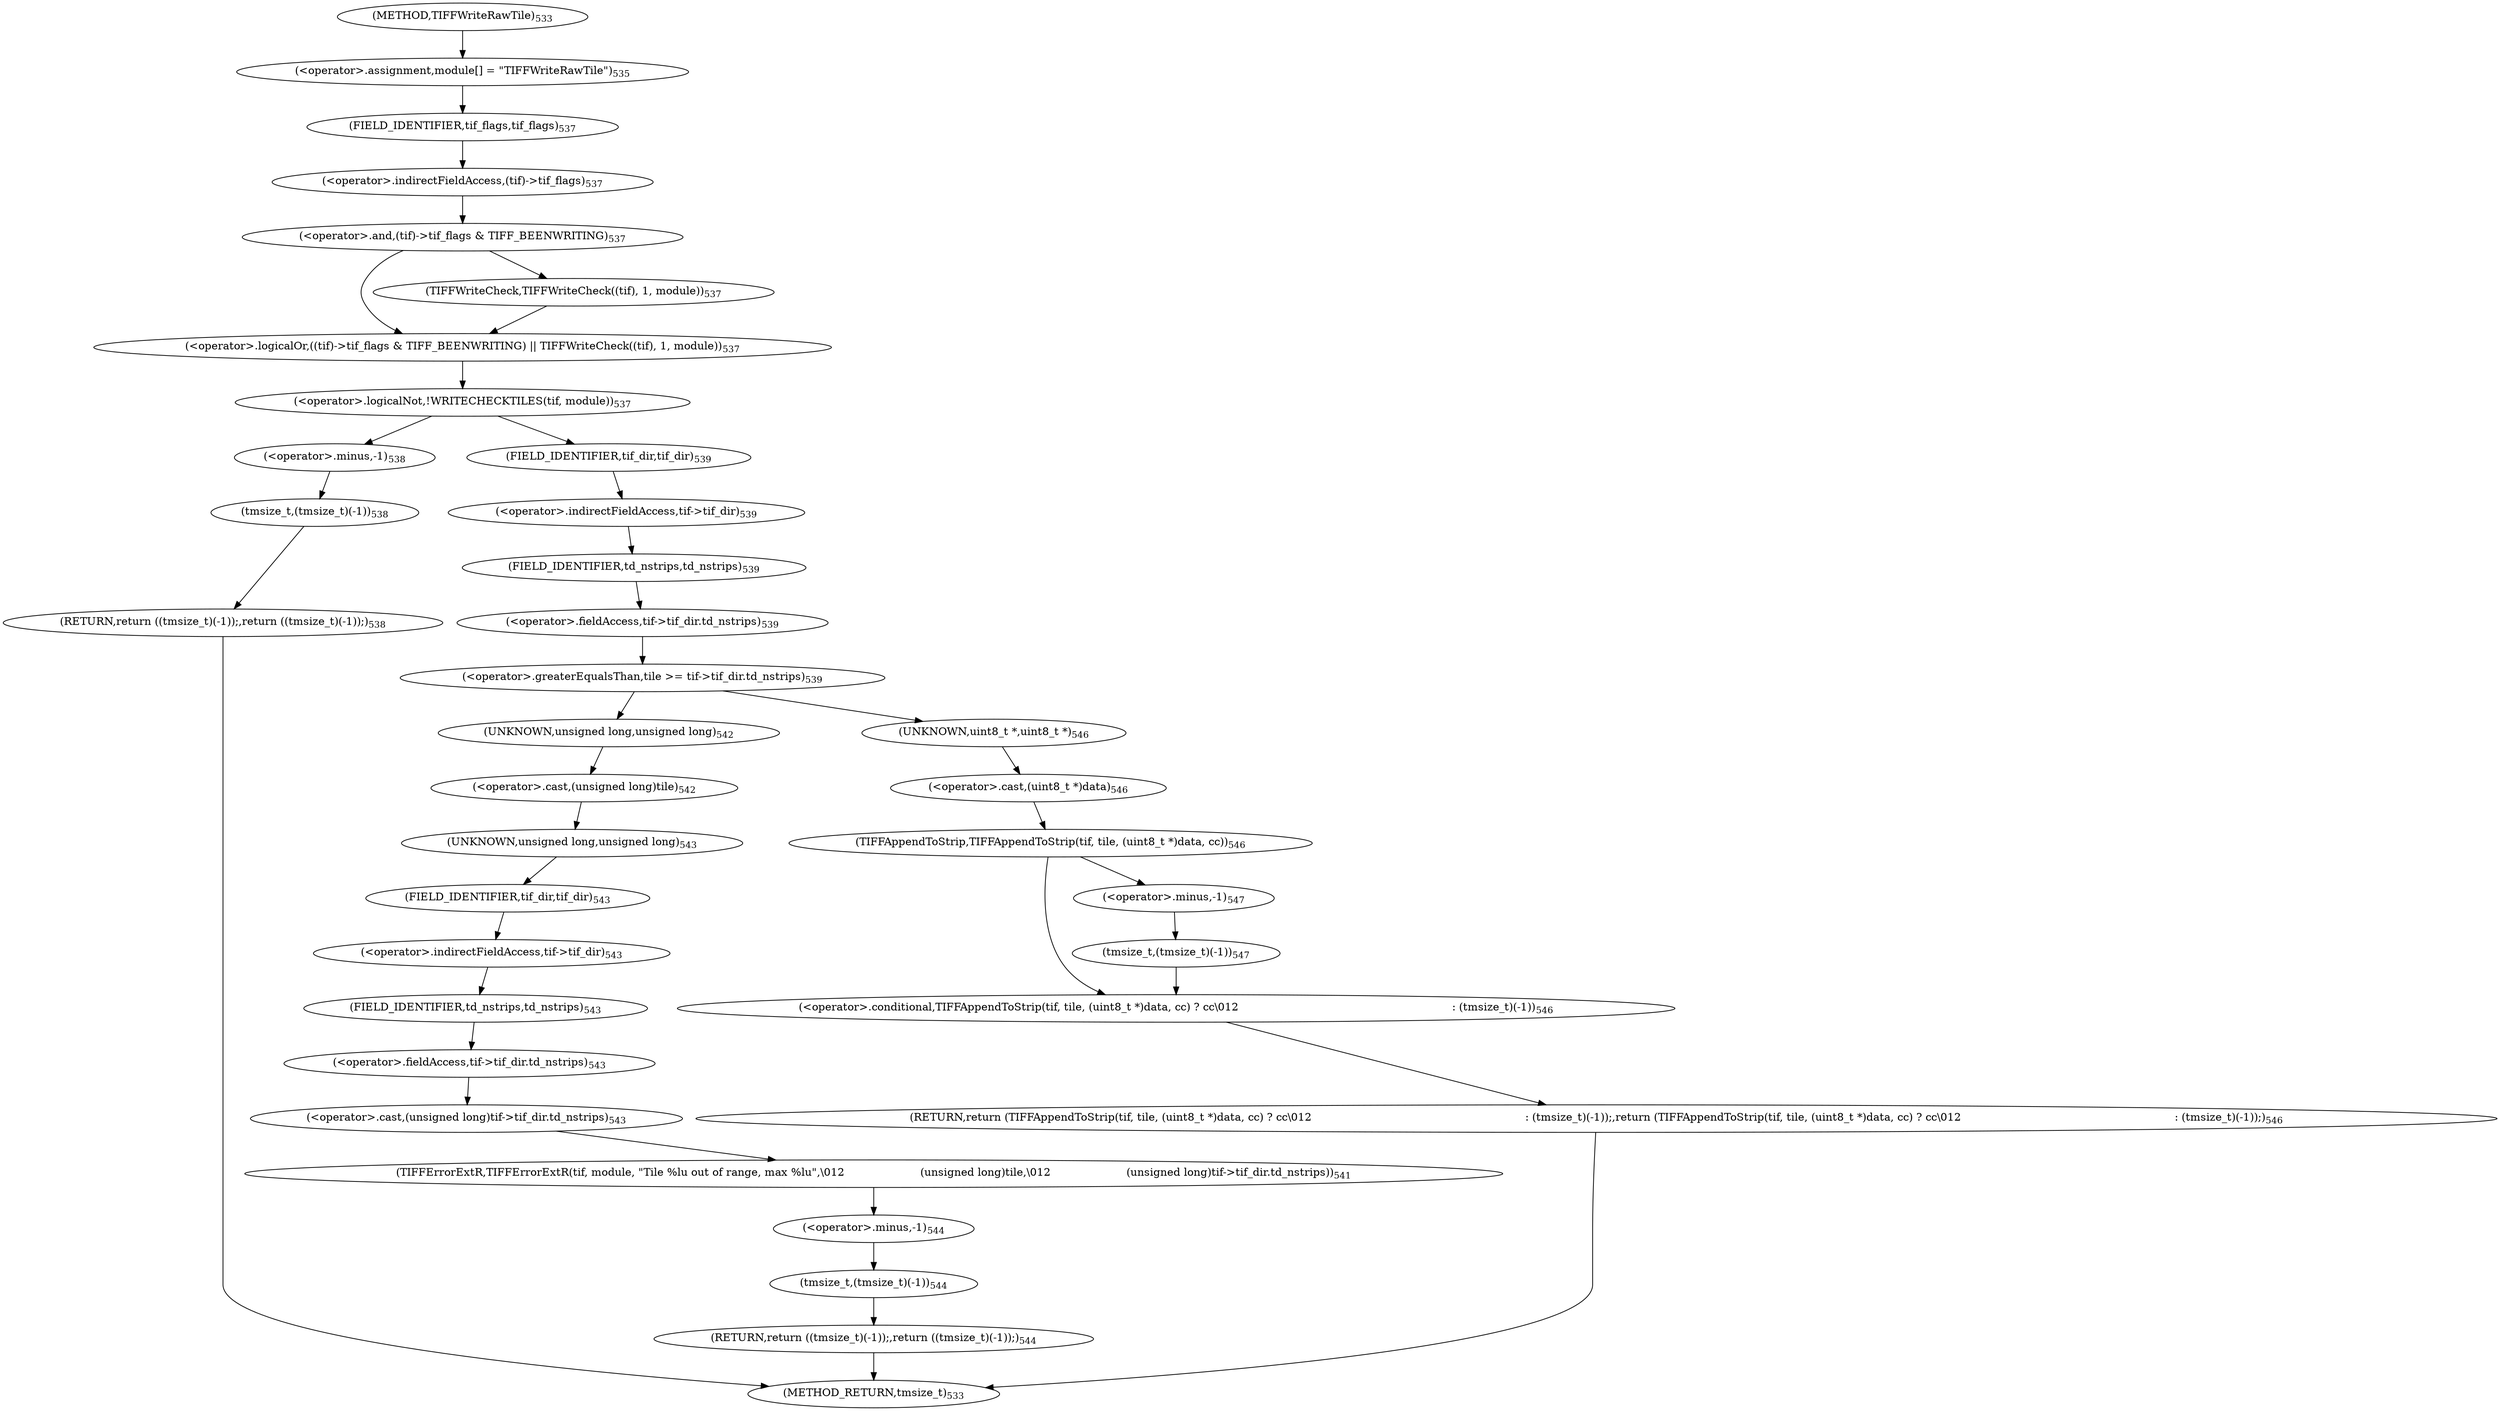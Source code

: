 digraph "TIFFWriteRawTile" {  
"31769" [label = <(&lt;operator&gt;.assignment,module[] = &quot;TIFFWriteRawTile&quot;)<SUB>535</SUB>> ]
"31816" [label = <(RETURN,return (TIFFAppendToStrip(tif, tile, (uint8_t *)data, cc) ? cc\012                                                              : (tmsize_t)(-1));,return (TIFFAppendToStrip(tif, tile, (uint8_t *)data, cc) ? cc\012                                                              : (tmsize_t)(-1));)<SUB>546</SUB>> ]
"31773" [label = <(&lt;operator&gt;.logicalNot,!WRITECHECKTILES(tif, module))<SUB>537</SUB>> ]
"31790" [label = <(&lt;operator&gt;.greaterEqualsThan,tile &gt;= tif-&gt;tif_dir.td_nstrips)<SUB>539</SUB>> ]
"31817" [label = <(&lt;operator&gt;.conditional,TIFFAppendToStrip(tif, tile, (uint8_t *)data, cc) ? cc\012                                                              : (tmsize_t)(-1))<SUB>546</SUB>> ]
"31774" [label = <(&lt;operator&gt;.logicalOr,((tif)-&gt;tif_flags &amp; TIFF_BEENWRITING) || TIFFWriteCheck((tif), 1, module))<SUB>537</SUB>> ]
"31785" [label = <(RETURN,return ((tmsize_t)(-1));,return ((tmsize_t)(-1));)<SUB>538</SUB>> ]
"31792" [label = <(&lt;operator&gt;.fieldAccess,tif-&gt;tif_dir.td_nstrips)<SUB>539</SUB>> ]
"31798" [label = <(TIFFErrorExtR,TIFFErrorExtR(tif, module, &quot;Tile %lu out of range, max %lu&quot;,\012                      (unsigned long)tile,\012                      (unsigned long)tif-&gt;tif_dir.td_nstrips))<SUB>541</SUB>> ]
"31812" [label = <(RETURN,return ((tmsize_t)(-1));,return ((tmsize_t)(-1));)<SUB>544</SUB>> ]
"31818" [label = <(TIFFAppendToStrip,TIFFAppendToStrip(tif, tile, (uint8_t *)data, cc))<SUB>546</SUB>> ]
"31826" [label = <(tmsize_t,(tmsize_t)(-1))<SUB>547</SUB>> ]
"31775" [label = <(&lt;operator&gt;.and,(tif)-&gt;tif_flags &amp; TIFF_BEENWRITING)<SUB>537</SUB>> ]
"31780" [label = <(TIFFWriteCheck,TIFFWriteCheck((tif), 1, module))<SUB>537</SUB>> ]
"31786" [label = <(tmsize_t,(tmsize_t)(-1))<SUB>538</SUB>> ]
"31793" [label = <(&lt;operator&gt;.indirectFieldAccess,tif-&gt;tif_dir)<SUB>539</SUB>> ]
"31796" [label = <(FIELD_IDENTIFIER,td_nstrips,td_nstrips)<SUB>539</SUB>> ]
"31802" [label = <(&lt;operator&gt;.cast,(unsigned long)tile)<SUB>542</SUB>> ]
"31805" [label = <(&lt;operator&gt;.cast,(unsigned long)tif-&gt;tif_dir.td_nstrips)<SUB>543</SUB>> ]
"31813" [label = <(tmsize_t,(tmsize_t)(-1))<SUB>544</SUB>> ]
"31821" [label = <(&lt;operator&gt;.cast,(uint8_t *)data)<SUB>546</SUB>> ]
"31827" [label = <(&lt;operator&gt;.minus,-1)<SUB>547</SUB>> ]
"31776" [label = <(&lt;operator&gt;.indirectFieldAccess,(tif)-&gt;tif_flags)<SUB>537</SUB>> ]
"31787" [label = <(&lt;operator&gt;.minus,-1)<SUB>538</SUB>> ]
"31795" [label = <(FIELD_IDENTIFIER,tif_dir,tif_dir)<SUB>539</SUB>> ]
"31803" [label = <(UNKNOWN,unsigned long,unsigned long)<SUB>542</SUB>> ]
"31806" [label = <(UNKNOWN,unsigned long,unsigned long)<SUB>543</SUB>> ]
"31807" [label = <(&lt;operator&gt;.fieldAccess,tif-&gt;tif_dir.td_nstrips)<SUB>543</SUB>> ]
"31814" [label = <(&lt;operator&gt;.minus,-1)<SUB>544</SUB>> ]
"31822" [label = <(UNKNOWN,uint8_t *,uint8_t *)<SUB>546</SUB>> ]
"31778" [label = <(FIELD_IDENTIFIER,tif_flags,tif_flags)<SUB>537</SUB>> ]
"31808" [label = <(&lt;operator&gt;.indirectFieldAccess,tif-&gt;tif_dir)<SUB>543</SUB>> ]
"31811" [label = <(FIELD_IDENTIFIER,td_nstrips,td_nstrips)<SUB>543</SUB>> ]
"31810" [label = <(FIELD_IDENTIFIER,tif_dir,tif_dir)<SUB>543</SUB>> ]
"31762" [label = <(METHOD,TIFFWriteRawTile)<SUB>533</SUB>> ]
"31829" [label = <(METHOD_RETURN,tmsize_t)<SUB>533</SUB>> ]
  "31769" -> "31778" 
  "31816" -> "31829" 
  "31773" -> "31787" 
  "31773" -> "31795" 
  "31790" -> "31803" 
  "31790" -> "31822" 
  "31817" -> "31816" 
  "31774" -> "31773" 
  "31785" -> "31829" 
  "31792" -> "31790" 
  "31798" -> "31814" 
  "31812" -> "31829" 
  "31818" -> "31817" 
  "31818" -> "31827" 
  "31826" -> "31817" 
  "31775" -> "31774" 
  "31775" -> "31780" 
  "31780" -> "31774" 
  "31786" -> "31785" 
  "31793" -> "31796" 
  "31796" -> "31792" 
  "31802" -> "31806" 
  "31805" -> "31798" 
  "31813" -> "31812" 
  "31821" -> "31818" 
  "31827" -> "31826" 
  "31776" -> "31775" 
  "31787" -> "31786" 
  "31795" -> "31793" 
  "31803" -> "31802" 
  "31806" -> "31810" 
  "31807" -> "31805" 
  "31814" -> "31813" 
  "31822" -> "31821" 
  "31778" -> "31776" 
  "31808" -> "31811" 
  "31811" -> "31807" 
  "31810" -> "31808" 
  "31762" -> "31769" 
}

